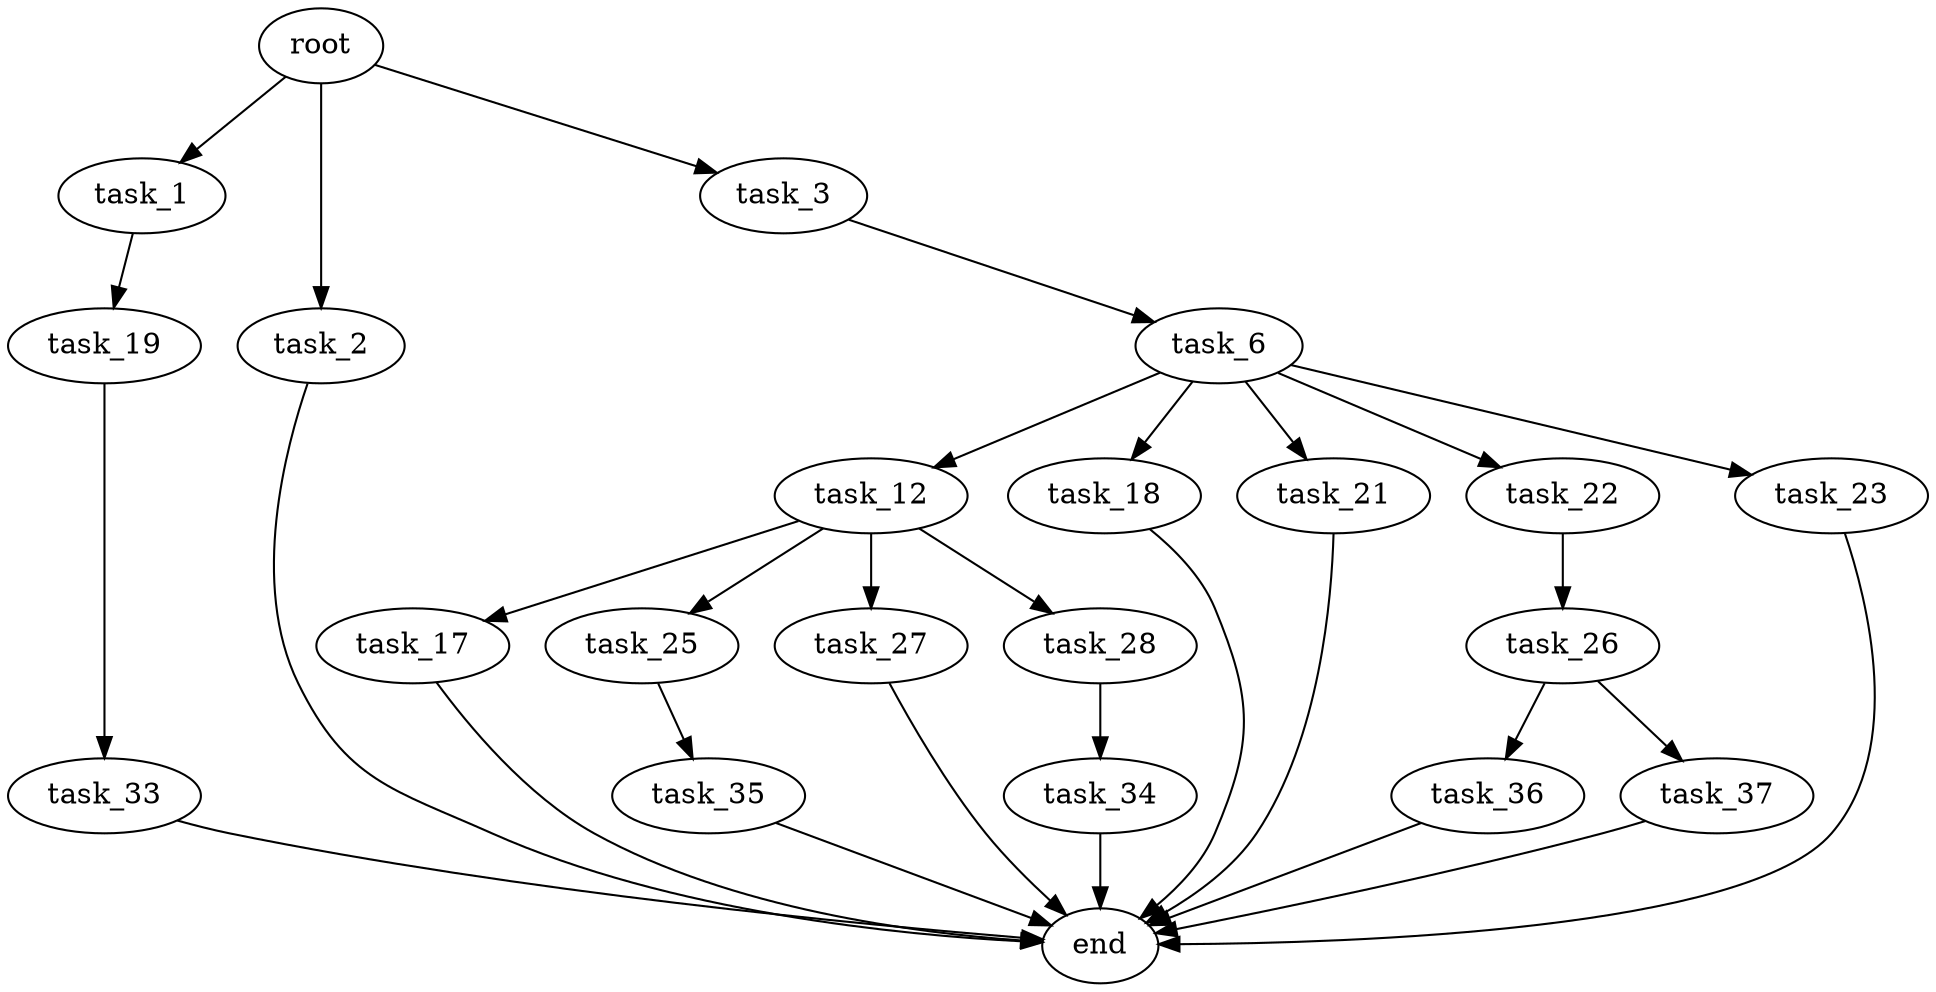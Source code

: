 digraph G {
  root [size="0.000000"];
  task_1 [size="6976118047.000000"];
  task_2 [size="606675098.000000"];
  task_3 [size="1117997094285.000000"];
  task_6 [size="30275338071.000000"];
  task_12 [size="700789984993.000000"];
  task_17 [size="549755813888.000000"];
  task_18 [size="549755813888.000000"];
  task_19 [size="589224661409.000000"];
  task_21 [size="19223527665.000000"];
  task_22 [size="235425024718.000000"];
  task_23 [size="564633078089.000000"];
  task_25 [size="1198509597.000000"];
  task_26 [size="14313258988.000000"];
  task_27 [size="74584574136.000000"];
  task_28 [size="431237759581.000000"];
  task_33 [size="231928233984.000000"];
  task_34 [size="549755813888.000000"];
  task_35 [size="8096474037.000000"];
  task_36 [size="7028529849.000000"];
  task_37 [size="1073741824000.000000"];
  end [size="0.000000"];

  root -> task_1 [size="1.000000"];
  root -> task_2 [size="1.000000"];
  root -> task_3 [size="1.000000"];
  task_1 -> task_19 [size="33554432.000000"];
  task_2 -> end [size="1.000000"];
  task_3 -> task_6 [size="838860800.000000"];
  task_6 -> task_12 [size="838860800.000000"];
  task_6 -> task_18 [size="838860800.000000"];
  task_6 -> task_21 [size="838860800.000000"];
  task_6 -> task_22 [size="838860800.000000"];
  task_6 -> task_23 [size="838860800.000000"];
  task_12 -> task_17 [size="536870912.000000"];
  task_12 -> task_25 [size="536870912.000000"];
  task_12 -> task_27 [size="536870912.000000"];
  task_12 -> task_28 [size="536870912.000000"];
  task_17 -> end [size="1.000000"];
  task_18 -> end [size="1.000000"];
  task_19 -> task_33 [size="411041792.000000"];
  task_21 -> end [size="1.000000"];
  task_22 -> task_26 [size="209715200.000000"];
  task_23 -> end [size="1.000000"];
  task_25 -> task_35 [size="75497472.000000"];
  task_26 -> task_36 [size="301989888.000000"];
  task_26 -> task_37 [size="301989888.000000"];
  task_27 -> end [size="1.000000"];
  task_28 -> task_34 [size="411041792.000000"];
  task_33 -> end [size="1.000000"];
  task_34 -> end [size="1.000000"];
  task_35 -> end [size="1.000000"];
  task_36 -> end [size="1.000000"];
  task_37 -> end [size="1.000000"];
}
